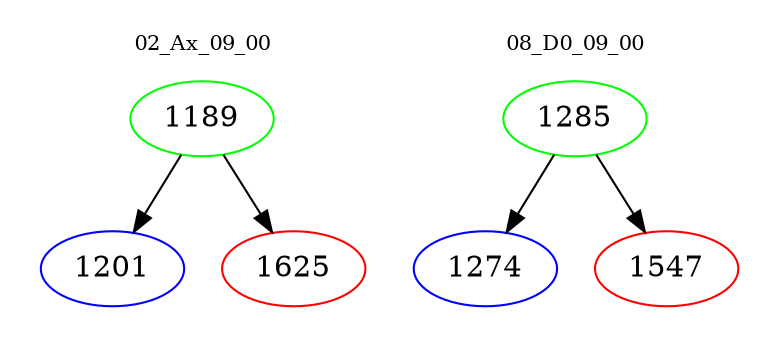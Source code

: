 digraph{
subgraph cluster_0 {
color = white
label = "02_Ax_09_00";
fontsize=10;
T0_1189 [label="1189", color="green"]
T0_1189 -> T0_1201 [color="black"]
T0_1201 [label="1201", color="blue"]
T0_1189 -> T0_1625 [color="black"]
T0_1625 [label="1625", color="red"]
}
subgraph cluster_1 {
color = white
label = "08_D0_09_00";
fontsize=10;
T1_1285 [label="1285", color="green"]
T1_1285 -> T1_1274 [color="black"]
T1_1274 [label="1274", color="blue"]
T1_1285 -> T1_1547 [color="black"]
T1_1547 [label="1547", color="red"]
}
}

